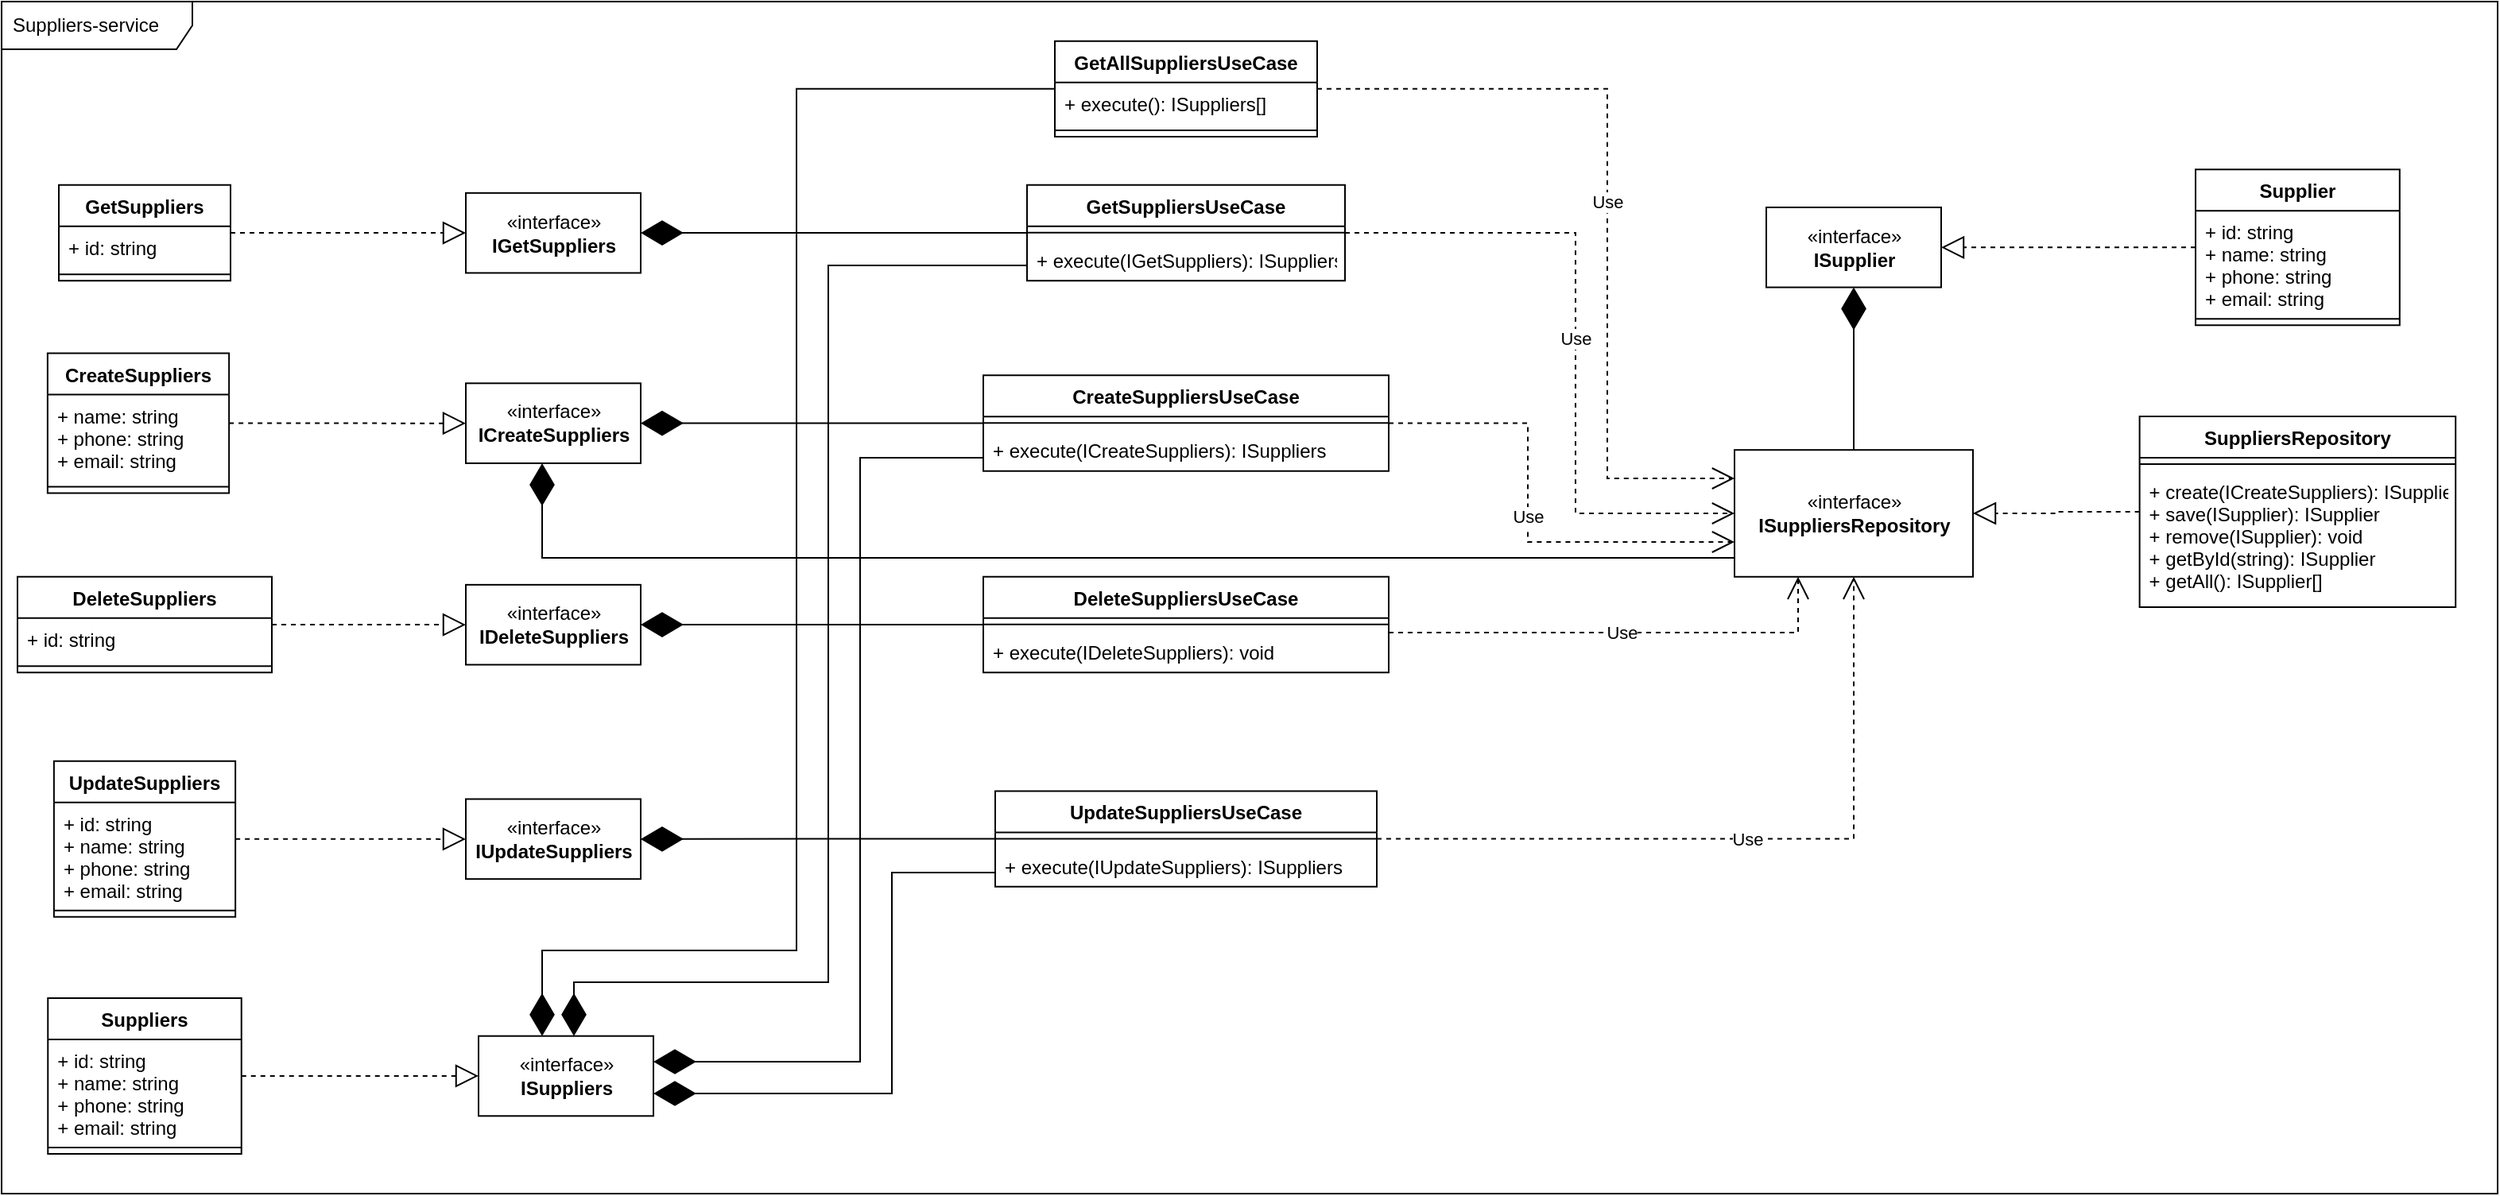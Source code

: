 <mxfile version="20.2.8" type="device"><diagram id="WWRMzo5RTYZLCy8c0vWJ" name="Página-1"><mxGraphModel dx="7894" dy="6384" grid="1" gridSize="10" guides="1" tooltips="1" connect="1" arrows="1" fold="1" page="1" pageScale="1" pageWidth="827" pageHeight="1169" math="0" shadow="0"><root><mxCell id="0"/><mxCell id="1" parent="0"/><mxCell id="dcIXB-AWq9Pa7y7-RY2O-2" value="Suppliers-service" style="shape=umlFrame;whiteSpace=wrap;html=1;width=120;height=30;boundedLbl=1;verticalAlign=middle;align=left;spacingLeft=5;" parent="1" vertex="1"><mxGeometry x="-6550" y="-5710" width="1570" height="750" as="geometry"/></mxCell><mxCell id="dcIXB-AWq9Pa7y7-RY2O-4" value="«interface»&lt;br&gt;&lt;b&gt;IGetSuppliers&lt;br&gt;&lt;/b&gt;" style="html=1;" parent="1" vertex="1"><mxGeometry x="-6258" y="-5589.575" width="110" height="50.307" as="geometry"/></mxCell><mxCell id="dcIXB-AWq9Pa7y7-RY2O-5" value="«interface»&lt;br&gt;&lt;b&gt;ICreateSuppliers&lt;br&gt;&lt;/b&gt;" style="html=1;" parent="1" vertex="1"><mxGeometry x="-6258" y="-5469.845" width="110" height="50.307" as="geometry"/></mxCell><mxCell id="dcIXB-AWq9Pa7y7-RY2O-6" value="«interface»&lt;br&gt;&lt;b&gt;IDeleteSuppliers&lt;br&gt;&lt;/b&gt;" style="html=1;" parent="1" vertex="1"><mxGeometry x="-6258" y="-5343.071" width="110" height="50.307" as="geometry"/></mxCell><mxCell id="dcIXB-AWq9Pa7y7-RY2O-7" value="«interface»&lt;br&gt;&lt;b&gt;IUpdateSuppliers&lt;/b&gt;" style="html=1;" parent="1" vertex="1"><mxGeometry x="-6258" y="-5208.248" width="110" height="50.307" as="geometry"/></mxCell><mxCell id="dcIXB-AWq9Pa7y7-RY2O-9" value="GetAllSuppliersUseCase" style="swimlane;fontStyle=1;align=center;verticalAlign=top;childLayout=stackLayout;horizontal=1;startSize=26;horizontalStack=0;resizeParent=1;resizeParentMax=0;resizeLast=0;collapsible=1;marginBottom=0;" parent="1" vertex="1"><mxGeometry x="-5887.5" y="-5685.16" width="165" height="60.209" as="geometry"/></mxCell><mxCell id="dcIXB-AWq9Pa7y7-RY2O-10" value="+ execute(): ISuppliers[]" style="text;strokeColor=none;fillColor=none;align=left;verticalAlign=top;spacingLeft=4;spacingRight=4;overflow=hidden;rotatable=0;points=[[0,0.5],[1,0.5]];portConstraint=eastwest;" parent="dcIXB-AWq9Pa7y7-RY2O-9" vertex="1"><mxGeometry y="26" width="165" height="26.16" as="geometry"/></mxCell><mxCell id="dcIXB-AWq9Pa7y7-RY2O-11" value="" style="line;strokeWidth=1;fillColor=none;align=left;verticalAlign=middle;spacingTop=-1;spacingLeft=3;spacingRight=3;rotatable=0;labelPosition=right;points=[];portConstraint=eastwest;strokeColor=inherit;" parent="dcIXB-AWq9Pa7y7-RY2O-9" vertex="1"><mxGeometry y="52.16" width="165" height="8.049" as="geometry"/></mxCell><mxCell id="dcIXB-AWq9Pa7y7-RY2O-26" value="GetSuppliersUseCase" style="swimlane;fontStyle=1;align=center;verticalAlign=top;childLayout=stackLayout;horizontal=1;startSize=26;horizontalStack=0;resizeParent=1;resizeParentMax=0;resizeLast=0;collapsible=1;marginBottom=0;" parent="1" vertex="1"><mxGeometry x="-5905" y="-5594.606" width="200" height="60.209" as="geometry"/></mxCell><mxCell id="dcIXB-AWq9Pa7y7-RY2O-27" value="" style="line;strokeWidth=1;fillColor=none;align=left;verticalAlign=middle;spacingTop=-1;spacingLeft=3;spacingRight=3;rotatable=0;labelPosition=right;points=[];portConstraint=eastwest;" parent="dcIXB-AWq9Pa7y7-RY2O-26" vertex="1"><mxGeometry y="26" width="200" height="8.049" as="geometry"/></mxCell><mxCell id="dcIXB-AWq9Pa7y7-RY2O-28" value="+ execute(IGetSuppliers): ISuppliers" style="text;strokeColor=none;fillColor=none;align=left;verticalAlign=top;spacingLeft=4;spacingRight=4;overflow=hidden;rotatable=0;points=[[0,0.5],[1,0.5]];portConstraint=eastwest;" parent="dcIXB-AWq9Pa7y7-RY2O-26" vertex="1"><mxGeometry y="34.049" width="200" height="26.16" as="geometry"/></mxCell><mxCell id="dcIXB-AWq9Pa7y7-RY2O-29" value="" style="endArrow=diamondThin;endFill=1;endSize=24;html=1;rounded=0;edgeStyle=orthogonalEdgeStyle;" parent="1" source="dcIXB-AWq9Pa7y7-RY2O-26" target="dcIXB-AWq9Pa7y7-RY2O-4" edge="1"><mxGeometry width="160" relative="1" as="geometry"><mxPoint x="-6114" y="-5519.146" as="sourcePoint"/><mxPoint x="-5954" y="-5519.146" as="targetPoint"/></mxGeometry></mxCell><mxCell id="dcIXB-AWq9Pa7y7-RY2O-30" value="GetSuppliers" style="swimlane;fontStyle=1;align=center;verticalAlign=top;childLayout=stackLayout;horizontal=1;startSize=26;horizontalStack=0;resizeParent=1;resizeParentMax=0;resizeLast=0;collapsible=1;marginBottom=0;" parent="1" vertex="1"><mxGeometry x="-6514" y="-5594.606" width="108" height="60.209" as="geometry"/></mxCell><mxCell id="dcIXB-AWq9Pa7y7-RY2O-31" value="+ id: string" style="text;strokeColor=none;fillColor=none;align=left;verticalAlign=top;spacingLeft=4;spacingRight=4;overflow=hidden;rotatable=0;points=[[0,0.5],[1,0.5]];portConstraint=eastwest;" parent="dcIXB-AWq9Pa7y7-RY2O-30" vertex="1"><mxGeometry y="26" width="108" height="26.16" as="geometry"/></mxCell><mxCell id="dcIXB-AWq9Pa7y7-RY2O-32" value="" style="line;strokeWidth=1;fillColor=none;align=left;verticalAlign=middle;spacingTop=-1;spacingLeft=3;spacingRight=3;rotatable=0;labelPosition=right;points=[];portConstraint=eastwest;" parent="dcIXB-AWq9Pa7y7-RY2O-30" vertex="1"><mxGeometry y="52.16" width="108" height="8.049" as="geometry"/></mxCell><mxCell id="dcIXB-AWq9Pa7y7-RY2O-33" value="" style="endArrow=block;dashed=1;endFill=0;endSize=12;html=1;rounded=0;edgeStyle=orthogonalEdgeStyle;" parent="1" source="dcIXB-AWq9Pa7y7-RY2O-30" target="dcIXB-AWq9Pa7y7-RY2O-4" edge="1"><mxGeometry width="160" relative="1" as="geometry"><mxPoint x="-6414" y="-5509.084" as="sourcePoint"/><mxPoint x="-6254" y="-5509.084" as="targetPoint"/></mxGeometry></mxCell><mxCell id="dcIXB-AWq9Pa7y7-RY2O-34" value="CreateSuppliersUseCase" style="swimlane;fontStyle=1;align=center;verticalAlign=top;childLayout=stackLayout;horizontal=1;startSize=26;horizontalStack=0;resizeParent=1;resizeParentMax=0;resizeLast=0;collapsible=1;marginBottom=0;" parent="1" vertex="1"><mxGeometry x="-5932.5" y="-5474.875" width="255" height="60.209" as="geometry"/></mxCell><mxCell id="dcIXB-AWq9Pa7y7-RY2O-35" value="" style="line;strokeWidth=1;fillColor=none;align=left;verticalAlign=middle;spacingTop=-1;spacingLeft=3;spacingRight=3;rotatable=0;labelPosition=right;points=[];portConstraint=eastwest;" parent="dcIXB-AWq9Pa7y7-RY2O-34" vertex="1"><mxGeometry y="26" width="255" height="8.049" as="geometry"/></mxCell><mxCell id="dcIXB-AWq9Pa7y7-RY2O-36" value="+ execute(ICreateSuppliers): ISuppliers" style="text;strokeColor=none;fillColor=none;align=left;verticalAlign=top;spacingLeft=4;spacingRight=4;overflow=hidden;rotatable=0;points=[[0,0.5],[1,0.5]];portConstraint=eastwest;" parent="dcIXB-AWq9Pa7y7-RY2O-34" vertex="1"><mxGeometry y="34.049" width="255" height="26.16" as="geometry"/></mxCell><mxCell id="dcIXB-AWq9Pa7y7-RY2O-37" value="" style="endArrow=diamondThin;endFill=1;endSize=24;html=1;rounded=0;edgeStyle=elbowEdgeStyle;" parent="1" source="dcIXB-AWq9Pa7y7-RY2O-34" target="dcIXB-AWq9Pa7y7-RY2O-5" edge="1"><mxGeometry width="160" relative="1" as="geometry"><mxPoint x="-6134" y="-5418.532" as="sourcePoint"/><mxPoint x="-5974" y="-5418.532" as="targetPoint"/></mxGeometry></mxCell><mxCell id="dcIXB-AWq9Pa7y7-RY2O-41" value="" style="endArrow=block;dashed=1;endFill=0;endSize=12;html=1;rounded=0;edgeStyle=orthogonalEdgeStyle;" parent="1" source="dcIXB-AWq9Pa7y7-RY2O-107" target="dcIXB-AWq9Pa7y7-RY2O-5" edge="1"><mxGeometry width="160" relative="1" as="geometry"><mxPoint x="-6400" y="-5444.833" as="sourcePoint"/><mxPoint x="-6224" y="-5438.654" as="targetPoint"/></mxGeometry></mxCell><mxCell id="dcIXB-AWq9Pa7y7-RY2O-42" value="DeleteSuppliers" style="swimlane;fontStyle=1;align=center;verticalAlign=top;childLayout=stackLayout;horizontal=1;startSize=26;horizontalStack=0;resizeParent=1;resizeParentMax=0;resizeLast=0;collapsible=1;marginBottom=0;" parent="1" vertex="1"><mxGeometry x="-6540" y="-5348.102" width="160" height="60.209" as="geometry"/></mxCell><mxCell id="dcIXB-AWq9Pa7y7-RY2O-43" value="+ id: string" style="text;strokeColor=none;fillColor=none;align=left;verticalAlign=top;spacingLeft=4;spacingRight=4;overflow=hidden;rotatable=0;points=[[0,0.5],[1,0.5]];portConstraint=eastwest;" parent="dcIXB-AWq9Pa7y7-RY2O-42" vertex="1"><mxGeometry y="26" width="160" height="26.16" as="geometry"/></mxCell><mxCell id="dcIXB-AWq9Pa7y7-RY2O-44" value="" style="line;strokeWidth=1;fillColor=none;align=left;verticalAlign=middle;spacingTop=-1;spacingLeft=3;spacingRight=3;rotatable=0;labelPosition=right;points=[];portConstraint=eastwest;" parent="dcIXB-AWq9Pa7y7-RY2O-42" vertex="1"><mxGeometry y="52.16" width="160" height="8.049" as="geometry"/></mxCell><mxCell id="dcIXB-AWq9Pa7y7-RY2O-45" value="" style="endArrow=block;dashed=1;endFill=0;endSize=12;html=1;rounded=0;" parent="1" source="dcIXB-AWq9Pa7y7-RY2O-42" target="dcIXB-AWq9Pa7y7-RY2O-6" edge="1"><mxGeometry width="160" relative="1" as="geometry"><mxPoint x="-6424" y="-5217.304" as="sourcePoint"/><mxPoint x="-6264" y="-5217.304" as="targetPoint"/></mxGeometry></mxCell><mxCell id="dcIXB-AWq9Pa7y7-RY2O-46" value="DeleteSuppliersUseCase" style="swimlane;fontStyle=1;align=center;verticalAlign=top;childLayout=stackLayout;horizontal=1;startSize=26;horizontalStack=0;resizeParent=1;resizeParentMax=0;resizeLast=0;collapsible=1;marginBottom=0;" parent="1" vertex="1"><mxGeometry x="-5932.5" y="-5348.102" width="255" height="60.209" as="geometry"/></mxCell><mxCell id="dcIXB-AWq9Pa7y7-RY2O-47" value="" style="line;strokeWidth=1;fillColor=none;align=left;verticalAlign=middle;spacingTop=-1;spacingLeft=3;spacingRight=3;rotatable=0;labelPosition=right;points=[];portConstraint=eastwest;" parent="dcIXB-AWq9Pa7y7-RY2O-46" vertex="1"><mxGeometry y="26" width="255" height="8.049" as="geometry"/></mxCell><mxCell id="dcIXB-AWq9Pa7y7-RY2O-48" value="+ execute(IDeleteSuppliers): void" style="text;strokeColor=none;fillColor=none;align=left;verticalAlign=top;spacingLeft=4;spacingRight=4;overflow=hidden;rotatable=0;points=[[0,0.5],[1,0.5]];portConstraint=eastwest;" parent="dcIXB-AWq9Pa7y7-RY2O-46" vertex="1"><mxGeometry y="34.049" width="255" height="26.16" as="geometry"/></mxCell><mxCell id="dcIXB-AWq9Pa7y7-RY2O-49" value="" style="endArrow=diamondThin;endFill=1;endSize=24;html=1;rounded=0;edgeStyle=orthogonalEdgeStyle;" parent="1" source="dcIXB-AWq9Pa7y7-RY2O-46" target="dcIXB-AWq9Pa7y7-RY2O-6" edge="1"><mxGeometry width="160" relative="1" as="geometry"><mxPoint x="-6164" y="-5227.365" as="sourcePoint"/><mxPoint x="-6004" y="-5227.365" as="targetPoint"/></mxGeometry></mxCell><mxCell id="dcIXB-AWq9Pa7y7-RY2O-53" value="" style="endArrow=block;dashed=1;endFill=0;endSize=12;html=1;rounded=0;edgeStyle=orthogonalEdgeStyle;" parent="1" source="dcIXB-AWq9Pa7y7-RY2O-110" target="dcIXB-AWq9Pa7y7-RY2O-7" edge="1"><mxGeometry width="160" relative="1" as="geometry"><mxPoint x="-6400" y="-5183.167" as="sourcePoint"/><mxPoint x="-6234" y="-5197.181" as="targetPoint"/></mxGeometry></mxCell><mxCell id="dcIXB-AWq9Pa7y7-RY2O-54" value="UpdateSuppliersUseCase" style="swimlane;fontStyle=1;align=center;verticalAlign=top;childLayout=stackLayout;horizontal=1;startSize=26;horizontalStack=0;resizeParent=1;resizeParentMax=0;resizeLast=0;collapsible=1;marginBottom=0;" parent="1" vertex="1"><mxGeometry x="-5925" y="-5213.279" width="240" height="60.209" as="geometry"/></mxCell><mxCell id="dcIXB-AWq9Pa7y7-RY2O-55" value="" style="line;strokeWidth=1;fillColor=none;align=left;verticalAlign=middle;spacingTop=-1;spacingLeft=3;spacingRight=3;rotatable=0;labelPosition=right;points=[];portConstraint=eastwest;" parent="dcIXB-AWq9Pa7y7-RY2O-54" vertex="1"><mxGeometry y="26" width="240" height="8.049" as="geometry"/></mxCell><mxCell id="dcIXB-AWq9Pa7y7-RY2O-56" value="+ execute(IUpdateSuppliers): ISuppliers" style="text;strokeColor=none;fillColor=none;align=left;verticalAlign=top;spacingLeft=4;spacingRight=4;overflow=hidden;rotatable=0;points=[[0,0.5],[1,0.5]];portConstraint=eastwest;" parent="dcIXB-AWq9Pa7y7-RY2O-54" vertex="1"><mxGeometry y="34.049" width="240" height="26.16" as="geometry"/></mxCell><mxCell id="dcIXB-AWq9Pa7y7-RY2O-57" value="" style="endArrow=diamondThin;endFill=1;endSize=24;html=1;rounded=0;edgeStyle=orthogonalEdgeStyle;" parent="1" source="dcIXB-AWq9Pa7y7-RY2O-54" target="dcIXB-AWq9Pa7y7-RY2O-7" edge="1"><mxGeometry width="160" relative="1" as="geometry"><mxPoint x="-6074" y="-5106.628" as="sourcePoint"/><mxPoint x="-5914" y="-5106.628" as="targetPoint"/></mxGeometry></mxCell><mxCell id="dcIXB-AWq9Pa7y7-RY2O-66" value="«interface»&lt;br&gt;&lt;b&gt;ISuppliers&lt;/b&gt;" style="html=1;" parent="1" vertex="1"><mxGeometry x="-6250" y="-5059.153" width="110" height="50.307" as="geometry"/></mxCell><mxCell id="dcIXB-AWq9Pa7y7-RY2O-78" value="" style="endArrow=diamondThin;endFill=1;endSize=24;html=1;rounded=0;edgeStyle=orthogonalEdgeStyle;" parent="1" source="dcIXB-AWq9Pa7y7-RY2O-9" target="dcIXB-AWq9Pa7y7-RY2O-66" edge="1"><mxGeometry width="160" relative="1" as="geometry"><mxPoint x="-6000" y="-4860.124" as="sourcePoint"/><mxPoint x="-5840" y="-4860.124" as="targetPoint"/><Array as="points"><mxPoint x="-6050" y="-5655"/><mxPoint x="-6050" y="-5113"/><mxPoint x="-6210" y="-5113"/></Array></mxGeometry></mxCell><mxCell id="dcIXB-AWq9Pa7y7-RY2O-79" value="" style="endArrow=diamondThin;endFill=1;endSize=24;html=1;rounded=0;edgeStyle=orthogonalEdgeStyle;" parent="1" source="dcIXB-AWq9Pa7y7-RY2O-26" target="dcIXB-AWq9Pa7y7-RY2O-66" edge="1"><mxGeometry width="160" relative="1" as="geometry"><mxPoint x="-5860" y="-4819.878" as="sourcePoint"/><mxPoint x="-5700" y="-4819.878" as="targetPoint"/><Array as="points"><mxPoint x="-6030" y="-5544"/><mxPoint x="-6030" y="-5093"/><mxPoint x="-6190" y="-5093"/></Array></mxGeometry></mxCell><mxCell id="dcIXB-AWq9Pa7y7-RY2O-80" value="" style="endArrow=diamondThin;endFill=1;endSize=24;html=1;rounded=0;edgeStyle=orthogonalEdgeStyle;" parent="1" source="dcIXB-AWq9Pa7y7-RY2O-34" target="dcIXB-AWq9Pa7y7-RY2O-66" edge="1"><mxGeometry width="160" relative="1" as="geometry"><mxPoint x="-6090" y="-4829.939" as="sourcePoint"/><mxPoint x="-5930" y="-4829.939" as="targetPoint"/><Array as="points"><mxPoint x="-6010" y="-5423"/><mxPoint x="-6010" y="-5043"/></Array></mxGeometry></mxCell><mxCell id="dcIXB-AWq9Pa7y7-RY2O-81" value="" style="endArrow=diamondThin;endFill=1;endSize=24;html=1;rounded=0;edgeStyle=orthogonalEdgeStyle;" parent="1" source="dcIXB-AWq9Pa7y7-RY2O-54" target="dcIXB-AWq9Pa7y7-RY2O-66" edge="1"><mxGeometry width="160" relative="1" as="geometry"><mxPoint x="-5970" y="-4860.124" as="sourcePoint"/><mxPoint x="-5810" y="-4860.124" as="targetPoint"/><Array as="points"><mxPoint x="-5990" y="-5162"/><mxPoint x="-5990" y="-5023"/></Array></mxGeometry></mxCell><mxCell id="dcIXB-AWq9Pa7y7-RY2O-83" value="«interface»&lt;br&gt;&lt;b&gt;ISuppliersRepository&lt;br&gt;&lt;/b&gt;" style="html=1;" parent="1" vertex="1"><mxGeometry x="-5460" y="-5427.91" width="150" height="79.81" as="geometry"/></mxCell><mxCell id="dcIXB-AWq9Pa7y7-RY2O-84" value="«interface»&lt;br&gt;&lt;b&gt;ISupplier&lt;br&gt;&lt;/b&gt;" style="html=1;" parent="1" vertex="1"><mxGeometry x="-5440" y="-5580.52" width="110" height="50.307" as="geometry"/></mxCell><mxCell id="dcIXB-AWq9Pa7y7-RY2O-85" value="" style="endArrow=diamondThin;endFill=1;endSize=24;html=1;rounded=0;edgeStyle=orthogonalEdgeStyle;" parent="1" source="dcIXB-AWq9Pa7y7-RY2O-83" target="dcIXB-AWq9Pa7y7-RY2O-84" edge="1"><mxGeometry width="160" relative="1" as="geometry"><mxPoint x="-5450" y="-5290.752" as="sourcePoint"/><mxPoint x="-5290" y="-5290.752" as="targetPoint"/></mxGeometry></mxCell><mxCell id="dcIXB-AWq9Pa7y7-RY2O-91" value="" style="endArrow=block;dashed=1;endFill=0;endSize=12;html=1;rounded=0;edgeStyle=orthogonalEdgeStyle;" parent="1" source="dcIXB-AWq9Pa7y7-RY2O-116" target="dcIXB-AWq9Pa7y7-RY2O-84" edge="1"><mxGeometry width="160" relative="1" as="geometry"><mxPoint x="-5180" y="-5555.5" as="sourcePoint"/><mxPoint x="-5350" y="-5359.169" as="targetPoint"/></mxGeometry></mxCell><mxCell id="dcIXB-AWq9Pa7y7-RY2O-99" value="" style="endArrow=block;dashed=1;endFill=0;endSize=12;html=1;rounded=0;edgeStyle=orthogonalEdgeStyle;" parent="1" source="dcIXB-AWq9Pa7y7-RY2O-119" target="dcIXB-AWq9Pa7y7-RY2O-83" edge="1"><mxGeometry width="160" relative="1" as="geometry"><mxPoint x="-5222.5" y="-5388.009" as="sourcePoint"/><mxPoint x="-5280" y="-5272.641" as="targetPoint"/></mxGeometry></mxCell><mxCell id="dcIXB-AWq9Pa7y7-RY2O-101" value="Use" style="endArrow=open;endSize=12;dashed=1;html=1;rounded=0;edgeStyle=orthogonalEdgeStyle;" parent="1" source="dcIXB-AWq9Pa7y7-RY2O-54" target="dcIXB-AWq9Pa7y7-RY2O-83" edge="1"><mxGeometry width="160" relative="1" as="geometry"><mxPoint x="-5530" y="-5161.966" as="sourcePoint"/><mxPoint x="-5370" y="-5161.966" as="targetPoint"/><Array as="points"><mxPoint x="-5385" y="-5183"/></Array></mxGeometry></mxCell><mxCell id="dcIXB-AWq9Pa7y7-RY2O-102" value="Use" style="endArrow=open;endSize=12;dashed=1;html=1;rounded=0;edgeStyle=orthogonalEdgeStyle;" parent="1" source="dcIXB-AWq9Pa7y7-RY2O-46" target="dcIXB-AWq9Pa7y7-RY2O-83" edge="1"><mxGeometry width="160" relative="1" as="geometry"><mxPoint x="-5660" y="-5383.317" as="sourcePoint"/><mxPoint x="-5540" y="-5322.948" as="targetPoint"/><Array as="points"><mxPoint x="-5420" y="-5313"/></Array></mxGeometry></mxCell><mxCell id="dcIXB-AWq9Pa7y7-RY2O-103" value="Use" style="endArrow=open;endSize=12;dashed=1;html=1;rounded=0;edgeStyle=orthogonalEdgeStyle;" parent="1" source="dcIXB-AWq9Pa7y7-RY2O-34" target="dcIXB-AWq9Pa7y7-RY2O-83" edge="1"><mxGeometry width="160" relative="1" as="geometry"><mxPoint x="-5610" y="-5443.685" as="sourcePoint"/><mxPoint x="-5450" y="-5443.685" as="targetPoint"/><Array as="points"><mxPoint x="-5590" y="-5445"/><mxPoint x="-5590" y="-5370"/></Array></mxGeometry></mxCell><mxCell id="dcIXB-AWq9Pa7y7-RY2O-104" value="Use" style="endArrow=open;endSize=12;dashed=1;html=1;rounded=0;edgeStyle=orthogonalEdgeStyle;" parent="1" source="dcIXB-AWq9Pa7y7-RY2O-26" target="dcIXB-AWq9Pa7y7-RY2O-83" edge="1"><mxGeometry width="160" relative="1" as="geometry"><mxPoint x="-5660" y="-5514.115" as="sourcePoint"/><mxPoint x="-5500" y="-5514.115" as="targetPoint"/><Array as="points"><mxPoint x="-5560" y="-5564"/><mxPoint x="-5560" y="-5388"/></Array></mxGeometry></mxCell><mxCell id="dcIXB-AWq9Pa7y7-RY2O-105" value="Use" style="endArrow=open;endSize=12;dashed=1;html=1;rounded=0;edgeStyle=orthogonalEdgeStyle;" parent="1" source="dcIXB-AWq9Pa7y7-RY2O-9" target="dcIXB-AWq9Pa7y7-RY2O-83" edge="1"><mxGeometry width="160" relative="1" as="geometry"><mxPoint x="-5620" y="-5534.238" as="sourcePoint"/><mxPoint x="-5460" y="-5534.238" as="targetPoint"/><Array as="points"><mxPoint x="-5540" y="-5655"/><mxPoint x="-5540" y="-5410"/></Array></mxGeometry></mxCell><mxCell id="dcIXB-AWq9Pa7y7-RY2O-107" value="CreateSuppliers" style="swimlane;fontStyle=1;align=center;verticalAlign=top;childLayout=stackLayout;horizontal=1;startSize=26;horizontalStack=0;resizeParent=1;resizeParentMax=0;resizeLast=0;collapsible=1;marginBottom=0;" parent="1" vertex="1"><mxGeometry x="-6521.058" y="-5488.69" width="114.126" height="88" as="geometry"/></mxCell><mxCell id="dcIXB-AWq9Pa7y7-RY2O-108" value="+ name: string&#10;+ phone: string&#10;+ email: string" style="text;strokeColor=none;fillColor=none;align=left;verticalAlign=top;spacingLeft=4;spacingRight=4;overflow=hidden;rotatable=0;points=[[0,0.5],[1,0.5]];portConstraint=eastwest;" parent="dcIXB-AWq9Pa7y7-RY2O-107" vertex="1"><mxGeometry y="26" width="114.126" height="54" as="geometry"/></mxCell><mxCell id="dcIXB-AWq9Pa7y7-RY2O-109" value="" style="line;strokeWidth=1;fillColor=none;align=left;verticalAlign=middle;spacingTop=-1;spacingLeft=3;spacingRight=3;rotatable=0;labelPosition=right;points=[];portConstraint=eastwest;" parent="dcIXB-AWq9Pa7y7-RY2O-107" vertex="1"><mxGeometry y="80" width="114.126" height="8" as="geometry"/></mxCell><mxCell id="dcIXB-AWq9Pa7y7-RY2O-110" value="UpdateSuppliers" style="swimlane;fontStyle=1;align=center;verticalAlign=top;childLayout=stackLayout;horizontal=1;startSize=26;horizontalStack=0;resizeParent=1;resizeParentMax=0;resizeLast=0;collapsible=1;marginBottom=0;" parent="1" vertex="1"><mxGeometry x="-6517.06" y="-5232.09" width="114.126" height="98" as="geometry"/></mxCell><mxCell id="dcIXB-AWq9Pa7y7-RY2O-111" value="+ id: string&#10;+ name: string&#10;+ phone: string&#10;+ email: string&#10;" style="text;strokeColor=none;fillColor=none;align=left;verticalAlign=top;spacingLeft=4;spacingRight=4;overflow=hidden;rotatable=0;points=[[0,0.5],[1,0.5]];portConstraint=eastwest;" parent="dcIXB-AWq9Pa7y7-RY2O-110" vertex="1"><mxGeometry y="26" width="114.126" height="64" as="geometry"/></mxCell><mxCell id="dcIXB-AWq9Pa7y7-RY2O-112" value="" style="line;strokeWidth=1;fillColor=none;align=left;verticalAlign=middle;spacingTop=-1;spacingLeft=3;spacingRight=3;rotatable=0;labelPosition=right;points=[];portConstraint=eastwest;" parent="dcIXB-AWq9Pa7y7-RY2O-110" vertex="1"><mxGeometry y="90" width="114.126" height="8" as="geometry"/></mxCell><mxCell id="dcIXB-AWq9Pa7y7-RY2O-113" value="Suppliers" style="swimlane;fontStyle=1;align=center;verticalAlign=top;childLayout=stackLayout;horizontal=1;startSize=26;horizontalStack=0;resizeParent=1;resizeParentMax=0;resizeLast=0;collapsible=1;marginBottom=0;" parent="1" vertex="1"><mxGeometry x="-6520.867" y="-5083" width="121.734" height="98" as="geometry"/></mxCell><mxCell id="dcIXB-AWq9Pa7y7-RY2O-114" value="+ id: string&#10;+ name: string&#10;+ phone: string&#10;+ email: string&#10;&#10;" style="text;strokeColor=none;fillColor=none;align=left;verticalAlign=top;spacingLeft=4;spacingRight=4;overflow=hidden;rotatable=0;points=[[0,0.5],[1,0.5]];portConstraint=eastwest;" parent="dcIXB-AWq9Pa7y7-RY2O-113" vertex="1"><mxGeometry y="26" width="121.734" height="64" as="geometry"/></mxCell><mxCell id="dcIXB-AWq9Pa7y7-RY2O-115" value="" style="line;strokeWidth=1;fillColor=none;align=left;verticalAlign=middle;spacingTop=-1;spacingLeft=3;spacingRight=3;rotatable=0;labelPosition=right;points=[];portConstraint=eastwest;" parent="dcIXB-AWq9Pa7y7-RY2O-113" vertex="1"><mxGeometry y="90" width="121.734" height="8" as="geometry"/></mxCell><mxCell id="dcIXB-AWq9Pa7y7-RY2O-70" value="" style="endArrow=block;dashed=1;endFill=0;endSize=12;html=1;rounded=0;edgeStyle=orthogonalEdgeStyle;" parent="1" source="dcIXB-AWq9Pa7y7-RY2O-113" target="dcIXB-AWq9Pa7y7-RY2O-66" edge="1"><mxGeometry width="160" relative="1" as="geometry"><mxPoint x="-6410" y="-4861.21" as="sourcePoint"/><mxPoint x="-6224" y="-4744.418" as="targetPoint"/></mxGeometry></mxCell><mxCell id="dcIXB-AWq9Pa7y7-RY2O-116" value="Supplier" style="swimlane;fontStyle=1;align=center;verticalAlign=top;childLayout=stackLayout;horizontal=1;startSize=26;horizontalStack=0;resizeParent=1;resizeParentMax=0;resizeLast=0;collapsible=1;marginBottom=0;" parent="1" vertex="1"><mxGeometry x="-5169.996" y="-5604.37" width="128.392" height="98" as="geometry"/></mxCell><mxCell id="dcIXB-AWq9Pa7y7-RY2O-117" value="+ id: string&#10;+ name: string&#10;+ phone: string&#10;+ email: string" style="text;strokeColor=none;fillColor=none;align=left;verticalAlign=top;spacingLeft=4;spacingRight=4;overflow=hidden;rotatable=0;points=[[0,0.5],[1,0.5]];portConstraint=eastwest;" parent="dcIXB-AWq9Pa7y7-RY2O-116" vertex="1"><mxGeometry y="26" width="128.392" height="64" as="geometry"/></mxCell><mxCell id="dcIXB-AWq9Pa7y7-RY2O-118" value="" style="line;strokeWidth=1;fillColor=none;align=left;verticalAlign=middle;spacingTop=-1;spacingLeft=3;spacingRight=3;rotatable=0;labelPosition=right;points=[];portConstraint=eastwest;" parent="dcIXB-AWq9Pa7y7-RY2O-116" vertex="1"><mxGeometry y="90" width="128.392" height="8" as="geometry"/></mxCell><mxCell id="dcIXB-AWq9Pa7y7-RY2O-119" value="SuppliersRepository" style="swimlane;fontStyle=1;align=center;verticalAlign=top;childLayout=stackLayout;horizontal=1;startSize=26;horizontalStack=0;resizeParent=1;resizeParentMax=0;resizeLast=0;collapsible=1;marginBottom=0;" parent="1" vertex="1"><mxGeometry x="-5205.19" y="-5449" width="198.769" height="120" as="geometry"/></mxCell><mxCell id="dcIXB-AWq9Pa7y7-RY2O-120" value="" style="line;strokeWidth=1;fillColor=none;align=left;verticalAlign=middle;spacingTop=-1;spacingLeft=3;spacingRight=3;rotatable=0;labelPosition=right;points=[];portConstraint=eastwest;" parent="dcIXB-AWq9Pa7y7-RY2O-119" vertex="1"><mxGeometry y="26" width="198.769" height="8" as="geometry"/></mxCell><mxCell id="dcIXB-AWq9Pa7y7-RY2O-121" value="+ create(ICreateSuppliers): ISupplier&#10;+ save(ISupplier): ISupplier&#10;+ remove(ISupplier): void&#10;+ getById(string): ISupplier&#10;+ getAll(): ISupplier[]" style="text;strokeColor=none;fillColor=none;align=left;verticalAlign=top;spacingLeft=4;spacingRight=4;overflow=hidden;rotatable=0;points=[[0,0.5],[1,0.5]];portConstraint=eastwest;" parent="dcIXB-AWq9Pa7y7-RY2O-119" vertex="1"><mxGeometry y="34" width="198.769" height="86" as="geometry"/></mxCell><mxCell id="lS_lGVsVdLErs_ni7TVY-1" value="" style="endArrow=diamondThin;endFill=1;endSize=24;html=1;rounded=0;edgeStyle=orthogonalEdgeStyle;" edge="1" parent="1" source="dcIXB-AWq9Pa7y7-RY2O-83" target="dcIXB-AWq9Pa7y7-RY2O-5"><mxGeometry width="160" relative="1" as="geometry"><mxPoint x="-6290" y="-5370" as="sourcePoint"/><mxPoint x="-6130" y="-5370" as="targetPoint"/><Array as="points"><mxPoint x="-6210" y="-5360"/></Array></mxGeometry></mxCell></root></mxGraphModel></diagram></mxfile>